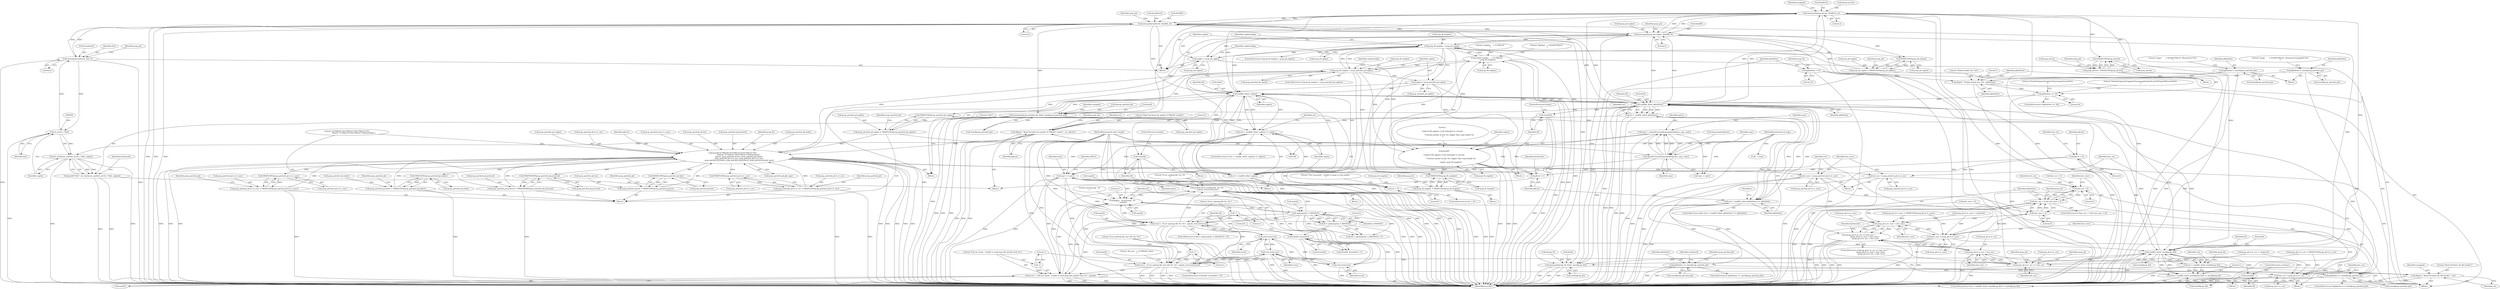 digraph "0_tcpreplay_d689d14dbcd768c028eab2fb378d849e543dcfe9@array" {
"1000666" [label="(Call,memcpy(&pcap_ph.len, &buf[12], 4))"];
"1000692" [label="(Call,pcap_ph.len = SWAPLONG(pcap_ph.len))"];
"1000696" [label="(Call,SWAPLONG(pcap_ph.len))"];
"1000666" [label="(Call,memcpy(&pcap_ph.len, &buf[12], 4))"];
"1000641" [label="(Call,memcpy(&readword, &buf[4], 4))"];
"1000629" [label="(Call,memcpy(&readword, buf, 4))"];
"1000858" [label="(Call,(u_int16_t *)buf)"];
"1000656" [label="(Call,memcpy(&pcap_ph.caplen, &buf[8], 4))"];
"1000725" [label="(Call,pcap_fh.snaplen < pcap_ph.caplen)"];
"1000423" [label="(Call,printf(\"snaplen     = %\"PRIu32\"\n\", pcap_fh.snaplen))"];
"1000744" [label="(Call,printf(\"\n\nCapture file appears to be damaged or corrupt.\n\"\n                        \"Contains packet of size %u, bigger than snap length %u\n\",\n                        caplen, pcap_fh.snaplen))"];
"1000622" [label="(Call,caplen = pcap_patched_ph.caplen)"];
"1000611" [label="(Call,pcap_fh.snaplen < pcap_patched_ph.caplen)"];
"1000582" [label="(Call,printf(\"%\"PRIu64\"\t%4\"PRIu32\"\t\t%4\"PRIu32\"\t\t%\"\n                        PRIx32\".%\"PRIx32\"\t\t%4\"PRIu32\"\t%4hu\t%4hhu\", \n                        pktcnt, pcap_patched_ph.len, pcap_patched_ph.caplen, \n                        pcap_patched_ph.ts.tv_sec, pcap_patched_ph.ts.tv_usec,\n                        pcap_patched_ph.index, pcap_patched_ph.protocol, pcap_patched_ph.pkt_type))"];
"1000494" [label="(Call,dbgx(3, \"Read %d bytes for packet %\"PRIu64\" header\", ret, pktcnt))"];
"1000477" [label="(Call,ret = read(fd, &buf, pkthdrlen))"];
"1000479" [label="(Call,read(fd, &buf, pkthdrlen))"];
"1000829" [label="(Call,read(fd, &buf, caplen))"];
"1000511" [label="(Call,memcpy(&pcap_patched_ph, &buf, sizeof(pcap_patched_ph)))"];
"1000736" [label="(Call,caplen = pcap_ph.caplen)"];
"1000211" [label="(Call,read(fd, &buf, sizeof(pcap_fh)))"];
"1000186" [label="(Call,fstat(fd, &statinfo))"];
"1000167" [label="(Call,fd = open(argv[i], O_RDONLY))"];
"1000169" [label="(Call,open(argv[i], O_RDONLY))"];
"1000140" [label="(Call,argv += optct)"];
"1000130" [label="(Call,optct = optionProcess(&tcpcapinfoOptions, argc, argv))"];
"1000132" [label="(Call,optionProcess(&tcpcapinfoOptions, argc, argv))"];
"1000109" [label="(MethodParameterIn,int argc)"];
"1000110" [label="(MethodParameterIn,char *argv[])"];
"1000159" [label="(Call,dbgx(1, \"processing:  %s\n\", argv[i]))"];
"1000841" [label="(Call,printf(\"Error reading file: %s: %s\n\", argv[i], strerror(errno)))"];
"1000219" [label="(Call,errx(-1, \"File too small.  Unable to read pcap_file_header from %s\", argv[i]))"];
"1000220" [label="(Call,-1)"];
"1000175" [label="(Call,errx(-1, \"Error opening file %s: %s\", argv[i], strerror(errno)))"];
"1000176" [label="(Call,-1)"];
"1000182" [label="(Call,strerror(errno))"];
"1000198" [label="(Call,strerror(errno))"];
"1000846" [label="(Call,strerror(errno))"];
"1000191" [label="(Call,errx(-1, \"Error getting file stat info %s: %s\", argv[i], strerror(errno)))"];
"1000192" [label="(Call,-1)"];
"1000233" [label="(Call,memcpy(&pcap_fh, &buf, sizeof(pcap_fh)))"];
"1000790" [label="(Call,pkthdrlen == sizeof(pcap_patched_ph))"];
"1000506" [label="(Call,pkthdrlen == sizeof(pcap_patched_ph))"];
"1000476" [label="(Call,(ret = read(fd, &buf, pkthdrlen)) == pkthdrlen)"];
"1000456" [label="(Call,pkthdrlen == 24)"];
"1000451" [label="(Call,dbgx(5, \"Packet header len: %d\", pkthdrlen))"];
"1000267" [label="(Call,pkthdrlen = sizeof(pcap_patched_ph))"];
"1000240" [label="(Call,pkthdrlen = 16)"];
"1000278" [label="(Call,pkthdrlen = sizeof(pcap_patched_ph))"];
"1000486" [label="(Call,pktcnt ++)"];
"1000466" [label="(Call,pktcnt = 0)"];
"1000534" [label="(Call,pcap_patched_ph.len = SWAPLONG(pcap_patched_ph.len))"];
"1000538" [label="(Call,SWAPLONG(pcap_patched_ph.len))"];
"1000526" [label="(Call,pcap_patched_ph.caplen = SWAPLONG(pcap_patched_ph.caplen))"];
"1000530" [label="(Call,SWAPLONG(pcap_patched_ph.caplen))"];
"1000542" [label="(Call,pcap_patched_ph.ts.tv_sec = SWAPLONG(pcap_patched_ph.ts.tv_sec))"];
"1000548" [label="(Call,SWAPLONG(pcap_patched_ph.ts.tv_sec))"];
"1000554" [label="(Call,pcap_patched_ph.ts.tv_usec = SWAPLONG(pcap_patched_ph.ts.tv_usec))"];
"1000560" [label="(Call,SWAPLONG(pcap_patched_ph.ts.tv_usec))"];
"1000566" [label="(Call,pcap_patched_ph.index = SWAPLONG(pcap_patched_ph.index))"];
"1000570" [label="(Call,SWAPLONG(pcap_patched_ph.index))"];
"1000574" [label="(Call,pcap_patched_ph.protocol = SWAPSHORT(pcap_patched_ph.protocol))"];
"1000578" [label="(Call,SWAPSHORT(pcap_patched_ph.protocol))"];
"1000389" [label="(Call,pcap_fh.snaplen = SWAPLONG(pcap_fh.snaplen))"];
"1000393" [label="(Call,SWAPLONG(pcap_fh.snaplen))"];
"1000684" [label="(Call,pcap_ph.caplen = SWAPLONG(pcap_ph.caplen))"];
"1000688" [label="(Call,SWAPLONG(pcap_ph.caplen))"];
"1000208" [label="(Call,(ret = read(fd, &buf, sizeof(pcap_fh))) != sizeof(pcap_fh))"];
"1000209" [label="(Call,ret = read(fd, &buf, sizeof(pcap_fh)))"];
"1000226" [label="(Call,dbgx(3, \"Read %d bytes for file header\", ret))"];
"1000826" [label="(Call,(ret = read(fd, &buf, caplen)) != caplen)"];
"1000857" [label="(Call,do_checksum_math((u_int16_t *)buf, caplen))"];
"1000855" [label="(Call,printf(\"\t%x\t\", do_checksum_math((u_int16_t *)buf, caplen)))"];
"1000827" [label="(Call,ret = read(fd, &buf, caplen))"];
"1000837" [label="(Call,ret < 0)"];
"1000852" [label="(Call,close(fd))"];
"1000795" [label="(Call,last_sec = pcap_patched_ph.ts.tv_sec)"];
"1000755" [label="(Call,last_sec > 0)"];
"1000754" [label="(Call,last_sec > 0 && last_usec > 0)"];
"1000764" [label="(Call,pcap_ph.ts.tv_sec == last_sec)"];
"1000778" [label="(Call,pcap_ph.ts.tv_sec < last_sec)"];
"1000763" [label="(Call,(pcap_ph.ts.tv_sec == last_sec) ? \n                        (pcap_ph.ts.tv_usec < last_usec) : \n                        (pcap_ph.ts.tv_sec < last_sec))"];
"1000811" [label="(Call,last_sec = pcap_ph.ts.tv_sec)"];
"1000802" [label="(Call,last_usec = pcap_patched_ph.ts.tv_usec)"];
"1000758" [label="(Call,last_usec > 0)"];
"1000771" [label="(Call,pcap_ph.ts.tv_usec < last_usec)"];
"1000818" [label="(Call,last_usec = pcap_ph.ts.tv_usec)"];
"1000750" [label="(Call,close(fd))"];
"1000448" [label="(Call,close(fd))"];
"1000177" [label="(Literal,1)"];
"1000797" [label="(Call,pcap_patched_ph.ts.tv_sec)"];
"1000241" [label="(Identifier,pkthdrlen)"];
"1000596" [label="(Call,pcap_patched_ph.ts.tv_usec)"];
"1000830" [label="(Identifier,fd)"];
"1000841" [label="(Call,printf(\"Error reading file: %s: %s\n\", argv[i], strerror(errno)))"];
"1000231" [label="(Identifier,swapped)"];
"1000810" [label="(Block,)"];
"1000764" [label="(Call,pcap_ph.ts.tv_sec == last_sec)"];
"1000498" [label="(Identifier,pktcnt)"];
"1000269" [label="(Call,sizeof(pcap_patched_ph))"];
"1000229" [label="(Identifier,ret)"];
"1000585" [label="(Call,pcap_patched_ph.len)"];
"1000750" [label="(Call,close(fd))"];
"1000568" [label="(Identifier,pcap_patched_ph)"];
"1000762" [label="(ControlStructure,if ((pcap_ph.ts.tv_sec == last_sec) ? \n                        (pcap_ph.ts.tv_usec < last_usec) : \n                        (pcap_ph.ts.tv_sec < last_sec)))"];
"1000494" [label="(Call,dbgx(3, \"Read %d bytes for packet %\"PRIu64\" header\", ret, pktcnt))"];
"1000170" [label="(Call,argv[i])"];
"1000763" [label="(Call,(pcap_ph.ts.tv_sec == last_sec) ? \n                        (pcap_ph.ts.tv_usec < last_usec) : \n                        (pcap_ph.ts.tv_sec < last_sec))"];
"1000222" [label="(Literal,\"File too small.  Unable to read pcap_file_header from %s\")"];
"1000452" [label="(Literal,5)"];
"1000756" [label="(Identifier,last_sec)"];
"1000554" [label="(Call,pcap_patched_ph.ts.tv_usec = SWAPLONG(pcap_patched_ph.ts.tv_usec))"];
"1000629" [label="(Call,memcpy(&readword, buf, 4))"];
"1000851" [label="(Literal,\"File truncated!  Unable to jump to next packet.\n\")"];
"1000752" [label="(ControlStructure,break;)"];
"1000481" [label="(Call,&buf)"];
"1000734" [label="(Identifier,caplentoobig)"];
"1000207" [label="(ControlStructure,if ((ret = read(fd, &buf, sizeof(pcap_fh))) != sizeof(pcap_fh)))"];
"1000495" [label="(Literal,3)"];
"1000839" [label="(Literal,0)"];
"1000484" [label="(Identifier,pkthdrlen)"];
"1000489" [label="(Identifier,backwards)"];
"1000133" [label="(Call,&tcpcapinfoOptions)"];
"1000283" [label="(Literal,\"magic       = 0x%08\"PRIx32\" (Kuznetzov/swapped) (%s)\n\")"];
"1000833" [label="(Identifier,caplen)"];
"1000543" [label="(Call,pcap_patched_ph.ts.tv_sec)"];
"1000486" [label="(Call,pktcnt ++)"];
"1000545" [label="(Identifier,pcap_patched_ph)"];
"1000210" [label="(Identifier,ret)"];
"1000487" [label="(Identifier,pktcnt)"];
"1000507" [label="(Identifier,pkthdrlen)"];
"1000178" [label="(Literal,\"Error opening file %s: %s\")"];
"1000278" [label="(Call,pkthdrlen = sizeof(pcap_patched_ph))"];
"1000199" [label="(Identifier,errno)"];
"1000522" [label="(Block,)"];
"1000767" [label="(Identifier,pcap_ph)"];
"1000661" [label="(Call,&buf[8])"];
"1000794" [label="(Block,)"];
"1000212" [label="(Identifier,fd)"];
"1000137" [label="(Call,argc -= optct)"];
"1000787" [label="(Identifier,backwards)"];
"1000825" [label="(ControlStructure,if ((ret = read(fd, &buf, caplen)) != caplen))"];
"1000641" [label="(Call,memcpy(&readword, &buf[4], 4))"];
"1000567" [label="(Call,pcap_patched_ph.index)"];
"1000612" [label="(Call,pcap_fh.snaplen)"];
"1000516" [label="(Call,sizeof(pcap_patched_ph))"];
"1000188" [label="(Call,&statinfo)"];
"1000455" [label="(ControlStructure,if (pkthdrlen == 24))"];
"1000771" [label="(Call,pcap_ph.ts.tv_usec < last_usec)"];
"1000161" [label="(Literal,\"processing:  %s\n\")"];
"1000157" [label="(Identifier,i)"];
"1000228" [label="(Literal,\"Read %d bytes for file header\")"];
"1000472" [label="(Call,last_usec = 0)"];
"1000132" [label="(Call,optionProcess(&tcpcapinfoOptions, argc, argv))"];
"1000628" [label="(Block,)"];
"1000777" [label="(Identifier,last_usec)"];
"1000234" [label="(Call,&pcap_fh)"];
"1000865" [label="(Identifier,backwards)"];
"1000760" [label="(Literal,0)"];
"1000604" [label="(Call,pcap_patched_ph.protocol)"];
"1000478" [label="(Identifier,ret)"];
"1000743" [label="(Block,)"];
"1000620" [label="(Identifier,caplentoobig)"];
"1000583" [label="(Literal,\"%\"PRIu64\"\t%4\"PRIu32\"\t\t%4\"PRIu32\"\t\t%\"\n                        PRIx32\".%\"PRIx32\"\t\t%4\"PRIu32\"\t%4hu\t%4hhu\")"];
"1000613" [label="(Identifier,pcap_fh)"];
"1000356" [label="(Block,)"];
"1000424" [label="(Literal,\"snaplen     = %\"PRIu32\"\n\")"];
"1000530" [label="(Call,SWAPLONG(pcap_patched_ph.caplen))"];
"1000561" [label="(Call,pcap_patched_ph.ts.tv_usec)"];
"1000759" [label="(Identifier,last_usec)"];
"1000804" [label="(Call,pcap_patched_ph.ts.tv_usec)"];
"1000819" [label="(Identifier,last_usec)"];
"1000219" [label="(Call,errx(-1, \"File too small.  Unable to read pcap_file_header from %s\", argv[i]))"];
"1000837" [label="(Call,ret < 0)"];
"1000445" [label="(Block,)"];
"1000394" [label="(Call,pcap_fh.snaplen)"];
"1000176" [label="(Call,-1)"];
"1000465" [label="(Literal,\"Packet\tOrigLen\t\tCaplen\t\tTimestamp\tCsum\tNote\n\")"];
"1000242" [label="(Literal,16)"];
"1000505" [label="(ControlStructure,if (pkthdrlen == sizeof(pcap_patched_ph)))"];
"1000688" [label="(Call,SWAPLONG(pcap_ph.caplen))"];
"1000860" [label="(Identifier,buf)"];
"1000195" [label="(Call,argv[i])"];
"1000665" [label="(Literal,4)"];
"1000666" [label="(Call,memcpy(&pcap_ph.len, &buf[12], 4))"];
"1000245" [label="(Identifier,pcap_fh)"];
"1000280" [label="(Call,sizeof(pcap_patched_ph))"];
"1000179" [label="(Call,argv[i])"];
"1000227" [label="(Literal,3)"];
"1000536" [label="(Identifier,pcap_patched_ph)"];
"1000393" [label="(Call,SWAPLONG(pcap_fh.snaplen))"];
"1000755" [label="(Call,last_sec > 0)"];
"1000834" [label="(Identifier,caplen)"];
"1000753" [label="(ControlStructure,if (last_sec > 0 && last_usec > 0))"];
"1000501" [label="(Identifier,pcap_ph)"];
"1000846" [label="(Call,strerror(errno))"];
"1000508" [label="(Call,sizeof(pcap_patched_ph))"];
"1000560" [label="(Call,SWAPLONG(pcap_patched_ph.ts.tv_usec))"];
"1000173" [label="(Identifier,O_RDONLY)"];
"1000757" [label="(Literal,0)"];
"1000758" [label="(Call,last_usec > 0)"];
"1000451" [label="(Call,dbgx(5, \"Packet header len: %d\", pkthdrlen))"];
"1000712" [label="(Call,pcap_ph.ts.tv_usec = SWAPLONG(pcap_ph.ts.tv_usec))"];
"1000642" [label="(Call,&readword)"];
"1000649" [label="(Call,pcap_ph.ts.tv_usec = readword)"];
"1000703" [label="(Identifier,pcap_ph)"];
"1000790" [label="(Call,pkthdrlen == sizeof(pcap_patched_ph))"];
"1000479" [label="(Call,read(fd, &buf, pkthdrlen))"];
"1000466" [label="(Call,pktcnt = 0)"];
"1000470" [label="(Identifier,last_sec)"];
"1000226" [label="(Call,dbgx(3, \"Read %d bytes for file header\", ret))"];
"1000634" [label="(Call,pcap_ph.ts.tv_sec = readword)"];
"1000131" [label="(Identifier,optct)"];
"1000476" [label="(Call,(ret = read(fd, &buf, pkthdrlen)) == pkthdrlen)"];
"1000555" [label="(Call,pcap_patched_ph.ts.tv_usec)"];
"1000429" [label="(Literal,\"linktype    = 0x%08\"PRIx32\"\n\")"];
"1000190" [label="(Literal,0)"];
"1000692" [label="(Call,pcap_ph.len = SWAPLONG(pcap_ph.len))"];
"1000633" [label="(Literal,4)"];
"1000737" [label="(Identifier,caplen)"];
"1000138" [label="(Identifier,argc)"];
"1000607" [label="(Call,pcap_patched_ph.pkt_type)"];
"1000469" [label="(Call,last_sec = 0)"];
"1000162" [label="(Call,argv[i])"];
"1000818" [label="(Call,last_usec = pcap_ph.ts.tv_usec)"];
"1000538" [label="(Call,SWAPLONG(pcap_patched_ph.len))"];
"1000644" [label="(Call,&buf[4])"];
"1000770" [label="(Identifier,last_sec)"];
"1000130" [label="(Call,optct = optionProcess(&tcpcapinfoOptions, argc, argv))"];
"1000774" [label="(Identifier,pcap_ph)"];
"1000784" [label="(Identifier,last_sec)"];
"1000778" [label="(Call,pcap_ph.ts.tv_sec < last_sec)"];
"1000813" [label="(Call,pcap_ph.ts.tv_sec)"];
"1000836" [label="(ControlStructure,if (ret < 0))"];
"1000475" [label="(ControlStructure,while ((ret = read(fd, &buf, pkthdrlen)) == pkthdrlen))"];
"1000829" [label="(Call,read(fd, &buf, caplen))"];
"1000724" [label="(ControlStructure,if (pcap_fh.snaplen < pcap_ph.caplen))"];
"1000526" [label="(Call,pcap_patched_ph.caplen = SWAPLONG(pcap_patched_ph.caplen))"];
"1000184" [label="(ControlStructure,if (fstat(fd, &statinfo) < 0))"];
"1000247" [label="(Block,)"];
"1000238" [label="(Call,sizeof(pcap_fh))"];
"1000175" [label="(Call,errx(-1, \"Error opening file %s: %s\", argv[i], strerror(errno)))"];
"1000576" [label="(Identifier,pcap_patched_ph)"];
"1000141" [label="(Identifier,argv)"];
"1000535" [label="(Call,pcap_patched_ph.len)"];
"1000582" [label="(Call,printf(\"%\"PRIu64\"\t%4\"PRIu32\"\t\t%4\"PRIu32\"\t\t%\"\n                        PRIx32\".%\"PRIx32\"\t\t%4\"PRIu32\"\t%4hu\t%4hhu\", \n                        pktcnt, pcap_patched_ph.len, pcap_patched_ph.caplen, \n                        pcap_patched_ph.ts.tv_sec, pcap_patched_ph.ts.tv_usec,\n                        pcap_patched_ph.index, pcap_patched_ph.protocol, pcap_patched_ph.pkt_type))"];
"1000611" [label="(Call,pcap_fh.snaplen < pcap_patched_ph.caplen)"];
"1000678" [label="(Identifier,swapped)"];
"1000268" [label="(Identifier,pkthdrlen)"];
"1000779" [label="(Call,pcap_ph.ts.tv_sec)"];
"1000191" [label="(Call,errx(-1, \"Error getting file stat info %s: %s\", argv[i], strerror(errno)))"];
"1000389" [label="(Call,pcap_fh.snaplen = SWAPLONG(pcap_fh.snaplen))"];
"1000140" [label="(Call,argv += optct)"];
"1000689" [label="(Call,pcap_ph.caplen)"];
"1000843" [label="(Call,argv[i])"];
"1000630" [label="(Call,&readword)"];
"1000828" [label="(Identifier,ret)"];
"1000601" [label="(Call,pcap_patched_ph.index)"];
"1000183" [label="(Identifier,errno)"];
"1000174" [label="(Literal,0)"];
"1000736" [label="(Call,caplen = pcap_ph.caplen)"];
"1000575" [label="(Call,pcap_patched_ph.protocol)"];
"1000847" [label="(Identifier,errno)"];
"1000853" [label="(Identifier,fd)"];
"1000693" [label="(Call,pcap_ph.len)"];
"1000233" [label="(Call,memcpy(&pcap_fh, &buf, sizeof(pcap_fh)))"];
"1000615" [label="(Call,pcap_patched_ph.caplen)"];
"1000842" [label="(Literal,\"Error reading file: %s: %s\n\")"];
"1000192" [label="(Call,-1)"];
"1000457" [label="(Identifier,pkthdrlen)"];
"1000680" [label="(Block,)"];
"1000632" [label="(Identifier,buf)"];
"1000588" [label="(Call,pcap_patched_ph.caplen)"];
"1000542" [label="(Call,pcap_patched_ph.ts.tv_sec = SWAPLONG(pcap_patched_ph.ts.tv_sec))"];
"1000480" [label="(Identifier,fd)"];
"1000456" [label="(Call,pkthdrlen == 24)"];
"1000213" [label="(Call,&buf)"];
"1000458" [label="(Literal,24)"];
"1000158" [label="(Block,)"];
"1000751" [label="(Identifier,fd)"];
"1000520" [label="(Identifier,swapped)"];
"1000622" [label="(Call,caplen = pcap_patched_ph.caplen)"];
"1000198" [label="(Call,strerror(errno))"];
"1000856" [label="(Literal,\"\t%x\t\")"];
"1000208" [label="(Call,(ret = read(fd, &buf, sizeof(pcap_fh))) != sizeof(pcap_fh))"];
"1000745" [label="(Literal,\"\n\nCapture file appears to be damaged or corrupt.\n\"\n                        \"Contains packet of size %u, bigger than snap length %u\n\")"];
"1000657" [label="(Call,&pcap_ph.caplen)"];
"1000186" [label="(Call,fstat(fd, &statinfo))"];
"1000109" [label="(MethodParameterIn,int argc)"];
"1000827" [label="(Call,ret = read(fd, &buf, caplen))"];
"1000110" [label="(MethodParameterIn,char *argv[])"];
"1000512" [label="(Call,&pcap_patched_ph)"];
"1000193" [label="(Literal,1)"];
"1000566" [label="(Call,pcap_patched_ph.index = SWAPLONG(pcap_patched_ph.index))"];
"1000656" [label="(Call,memcpy(&pcap_ph.caplen, &buf[8], 4))"];
"1000215" [label="(Call,sizeof(pcap_fh))"];
"1000803" [label="(Identifier,last_usec)"];
"1000781" [label="(Identifier,pcap_ph)"];
"1000802" [label="(Call,last_usec = pcap_patched_ph.ts.tv_usec)"];
"1000652" [label="(Identifier,pcap_ph)"];
"1000267" [label="(Call,pkthdrlen = sizeof(pcap_patched_ph))"];
"1000454" [label="(Identifier,pkthdrlen)"];
"1000453" [label="(Literal,\"Packet header len: %d\")"];
"1000631" [label="(Identifier,readword)"];
"1000511" [label="(Call,memcpy(&pcap_patched_ph, &buf, sizeof(pcap_patched_ph)))"];
"1000899" [label="(MethodReturn,RET)"];
"1000167" [label="(Call,fd = open(argv[i], O_RDONLY))"];
"1000153" [label="(Call,i < argc)"];
"1000548" [label="(Call,SWAPLONG(pcap_patched_ph.ts.tv_sec))"];
"1000789" [label="(ControlStructure,if (pkthdrlen == sizeof(pcap_patched_ph)))"];
"1000549" [label="(Call,pcap_patched_ph.ts.tv_sec)"];
"1000623" [label="(Identifier,caplen)"];
"1000185" [label="(Call,fstat(fd, &statinfo) < 0)"];
"1000423" [label="(Call,printf(\"snaplen     = %\"PRIu32\"\n\", pcap_fh.snaplen))"];
"1000539" [label="(Call,pcap_patched_ph.len)"];
"1000217" [label="(Call,sizeof(pcap_fh))"];
"1000220" [label="(Call,-1)"];
"1000497" [label="(Identifier,ret)"];
"1000725" [label="(Call,pcap_fh.snaplen < pcap_ph.caplen)"];
"1000135" [label="(Identifier,argc)"];
"1000201" [label="(Literal,\"file size   = %\"PRIu64\" bytes\n\")"];
"1000697" [label="(Call,pcap_ph.len)"];
"1000399" [label="(Identifier,pcap_fh)"];
"1000168" [label="(Identifier,fd)"];
"1000390" [label="(Call,pcap_fh.snaplen)"];
"1000182" [label="(Call,strerror(errno))"];
"1000272" [label="(Literal,\"magic       = 0x%08\"PRIx32\" (Kuznetzov) (%s)\n\")"];
"1000857" [label="(Call,do_checksum_math((u_int16_t *)buf, caplen))"];
"1000855" [label="(Call,printf(\"\t%x\t\", do_checksum_math((u_int16_t *)buf, caplen)))"];
"1000729" [label="(Call,pcap_ph.caplen)"];
"1000637" [label="(Identifier,pcap_ph)"];
"1000746" [label="(Identifier,caplen)"];
"1000165" [label="(ControlStructure,if ((fd = open(argv[i], O_RDONLY)) < 0))"];
"1000531" [label="(Call,pcap_patched_ph.caplen)"];
"1000772" [label="(Call,pcap_ph.ts.tv_usec)"];
"1000450" [label="(ControlStructure,continue;)"];
"1000591" [label="(Call,pcap_patched_ph.ts.tv_sec)"];
"1000648" [label="(Literal,4)"];
"1000223" [label="(Call,argv[i])"];
"1000726" [label="(Call,pcap_fh.snaplen)"];
"1000747" [label="(Call,pcap_fh.snaplen)"];
"1000169" [label="(Call,open(argv[i], O_RDONLY))"];
"1000835" [label="(Block,)"];
"1000671" [label="(Call,&buf[12])"];
"1000861" [label="(Identifier,caplen)"];
"1000831" [label="(Call,&buf)"];
"1000852" [label="(Call,close(fd))"];
"1000145" [label="(Identifier,DBUG)"];
"1000513" [label="(Identifier,pcap_patched_ph)"];
"1000194" [label="(Literal,\"Error getting file stat info %s: %s\")"];
"1000685" [label="(Call,pcap_ph.caplen)"];
"1000485" [label="(Block,)"];
"1000570" [label="(Call,SWAPLONG(pcap_patched_ph.index))"];
"1000166" [label="(Call,(fd = open(argv[i], O_RDONLY)) < 0)"];
"1000111" [label="(Block,)"];
"1000448" [label="(Call,close(fd))"];
"1000218" [label="(Identifier,pcap_fh)"];
"1000571" [label="(Call,pcap_patched_ph.index)"];
"1000854" [label="(ControlStructure,break;)"];
"1000160" [label="(Literal,1)"];
"1000187" [label="(Identifier,fd)"];
"1000496" [label="(Literal,\"Read %d bytes for packet %\"PRIu64\" header\")"];
"1000527" [label="(Call,pcap_patched_ph.caplen)"];
"1000838" [label="(Identifier,ret)"];
"1000795" [label="(Call,last_sec = pcap_patched_ph.ts.tv_sec)"];
"1000754" [label="(Call,last_sec > 0 && last_usec > 0)"];
"1000684" [label="(Call,pcap_ph.caplen = SWAPLONG(pcap_ph.caplen))"];
"1000514" [label="(Call,&buf)"];
"1000765" [label="(Call,pcap_ph.ts.tv_sec)"];
"1000279" [label="(Identifier,pkthdrlen)"];
"1000667" [label="(Call,&pcap_ph.len)"];
"1000579" [label="(Call,pcap_patched_ph.protocol)"];
"1000461" [label="(Literal,\"Packet\tOrigLen\t\tCaplen\t\tTimestamp\t\tIndex\tProto\tPktType\tPktCsum\tNote\n\")"];
"1000221" [label="(Literal,1)"];
"1000796" [label="(Identifier,last_sec)"];
"1000209" [label="(Call,ret = read(fd, &buf, sizeof(pcap_fh)))"];
"1000425" [label="(Call,pcap_fh.snaplen)"];
"1000468" [label="(Literal,0)"];
"1000811" [label="(Call,last_sec = pcap_ph.ts.tv_sec)"];
"1000610" [label="(ControlStructure,if (pcap_fh.snaplen < pcap_patched_ph.caplen))"];
"1000557" [label="(Identifier,pcap_patched_ph)"];
"1000738" [label="(Call,pcap_ph.caplen)"];
"1000792" [label="(Call,sizeof(pcap_patched_ph))"];
"1000858" [label="(Call,(u_int16_t *)buf)"];
"1000584" [label="(Identifier,pktcnt)"];
"1000136" [label="(Identifier,argv)"];
"1000820" [label="(Call,pcap_ph.ts.tv_usec)"];
"1000506" [label="(Call,pkthdrlen == sizeof(pcap_patched_ph))"];
"1000742" [label="(Identifier,caplentoobig)"];
"1000236" [label="(Call,&buf)"];
"1000477" [label="(Call,ret = read(fd, &buf, pkthdrlen))"];
"1000840" [label="(Block,)"];
"1000240" [label="(Call,pkthdrlen = 16)"];
"1000510" [label="(Block,)"];
"1000449" [label="(Identifier,fd)"];
"1000467" [label="(Identifier,pktcnt)"];
"1000744" [label="(Call,printf(\"\n\nCapture file appears to be damaged or corrupt.\n\"\n                        \"Contains packet of size %u, bigger than snap length %u\n\",\n                        caplen, pcap_fh.snaplen))"];
"1000574" [label="(Call,pcap_patched_ph.protocol = SWAPSHORT(pcap_patched_ph.protocol))"];
"1000483" [label="(Identifier,pkthdrlen)"];
"1000142" [label="(Identifier,optct)"];
"1000700" [label="(Call,pcap_ph.ts.tv_sec = SWAPLONG(pcap_ph.ts.tv_sec))"];
"1000694" [label="(Identifier,pcap_ph)"];
"1000669" [label="(Identifier,pcap_ph)"];
"1000826" [label="(Call,(ret = read(fd, &buf, caplen)) != caplen)"];
"1000791" [label="(Identifier,pkthdrlen)"];
"1000578" [label="(Call,SWAPSHORT(pcap_patched_ph.protocol))"];
"1000812" [label="(Identifier,last_sec)"];
"1000696" [label="(Call,SWAPLONG(pcap_ph.len))"];
"1000534" [label="(Call,pcap_patched_ph.len = SWAPLONG(pcap_patched_ph.len))"];
"1000675" [label="(Literal,4)"];
"1000159" [label="(Call,dbgx(1, \"processing:  %s\n\", argv[i]))"];
"1000211" [label="(Call,read(fd, &buf, sizeof(pcap_fh)))"];
"1000624" [label="(Call,pcap_patched_ph.caplen)"];
"1000666" -> "1000628"  [label="AST: "];
"1000666" -> "1000675"  [label="CFG: "];
"1000667" -> "1000666"  [label="AST: "];
"1000671" -> "1000666"  [label="AST: "];
"1000675" -> "1000666"  [label="AST: "];
"1000678" -> "1000666"  [label="CFG: "];
"1000666" -> "1000899"  [label="DDG: "];
"1000666" -> "1000899"  [label="DDG: "];
"1000666" -> "1000899"  [label="DDG: "];
"1000666" -> "1000211"  [label="DDG: "];
"1000666" -> "1000233"  [label="DDG: "];
"1000666" -> "1000479"  [label="DDG: "];
"1000666" -> "1000511"  [label="DDG: "];
"1000666" -> "1000641"  [label="DDG: "];
"1000666" -> "1000656"  [label="DDG: "];
"1000692" -> "1000666"  [label="DDG: "];
"1000641" -> "1000666"  [label="DDG: "];
"1000656" -> "1000666"  [label="DDG: "];
"1000479" -> "1000666"  [label="DDG: "];
"1000666" -> "1000696"  [label="DDG: "];
"1000666" -> "1000829"  [label="DDG: "];
"1000692" -> "1000680"  [label="AST: "];
"1000692" -> "1000696"  [label="CFG: "];
"1000693" -> "1000692"  [label="AST: "];
"1000696" -> "1000692"  [label="AST: "];
"1000703" -> "1000692"  [label="CFG: "];
"1000692" -> "1000899"  [label="DDG: "];
"1000692" -> "1000899"  [label="DDG: "];
"1000696" -> "1000692"  [label="DDG: "];
"1000692" -> "1000696"  [label="DDG: "];
"1000696" -> "1000697"  [label="CFG: "];
"1000697" -> "1000696"  [label="AST: "];
"1000641" -> "1000628"  [label="AST: "];
"1000641" -> "1000648"  [label="CFG: "];
"1000642" -> "1000641"  [label="AST: "];
"1000644" -> "1000641"  [label="AST: "];
"1000648" -> "1000641"  [label="AST: "];
"1000652" -> "1000641"  [label="CFG: "];
"1000641" -> "1000899"  [label="DDG: "];
"1000641" -> "1000899"  [label="DDG: "];
"1000641" -> "1000899"  [label="DDG: "];
"1000641" -> "1000211"  [label="DDG: "];
"1000641" -> "1000233"  [label="DDG: "];
"1000641" -> "1000479"  [label="DDG: "];
"1000641" -> "1000511"  [label="DDG: "];
"1000641" -> "1000629"  [label="DDG: "];
"1000629" -> "1000641"  [label="DDG: "];
"1000656" -> "1000641"  [label="DDG: "];
"1000479" -> "1000641"  [label="DDG: "];
"1000641" -> "1000656"  [label="DDG: "];
"1000641" -> "1000829"  [label="DDG: "];
"1000629" -> "1000628"  [label="AST: "];
"1000629" -> "1000633"  [label="CFG: "];
"1000630" -> "1000629"  [label="AST: "];
"1000632" -> "1000629"  [label="AST: "];
"1000633" -> "1000629"  [label="AST: "];
"1000637" -> "1000629"  [label="CFG: "];
"1000629" -> "1000899"  [label="DDG: "];
"1000629" -> "1000899"  [label="DDG: "];
"1000858" -> "1000629"  [label="DDG: "];
"1000629" -> "1000858"  [label="DDG: "];
"1000858" -> "1000857"  [label="AST: "];
"1000858" -> "1000860"  [label="CFG: "];
"1000859" -> "1000858"  [label="AST: "];
"1000860" -> "1000858"  [label="AST: "];
"1000861" -> "1000858"  [label="CFG: "];
"1000858" -> "1000899"  [label="DDG: "];
"1000858" -> "1000857"  [label="DDG: "];
"1000656" -> "1000628"  [label="AST: "];
"1000656" -> "1000665"  [label="CFG: "];
"1000657" -> "1000656"  [label="AST: "];
"1000661" -> "1000656"  [label="AST: "];
"1000665" -> "1000656"  [label="AST: "];
"1000669" -> "1000656"  [label="CFG: "];
"1000656" -> "1000899"  [label="DDG: "];
"1000656" -> "1000899"  [label="DDG: "];
"1000656" -> "1000899"  [label="DDG: "];
"1000656" -> "1000211"  [label="DDG: "];
"1000656" -> "1000233"  [label="DDG: "];
"1000656" -> "1000479"  [label="DDG: "];
"1000656" -> "1000511"  [label="DDG: "];
"1000725" -> "1000656"  [label="DDG: "];
"1000479" -> "1000656"  [label="DDG: "];
"1000656" -> "1000688"  [label="DDG: "];
"1000656" -> "1000725"  [label="DDG: "];
"1000656" -> "1000736"  [label="DDG: "];
"1000656" -> "1000829"  [label="DDG: "];
"1000725" -> "1000724"  [label="AST: "];
"1000725" -> "1000729"  [label="CFG: "];
"1000726" -> "1000725"  [label="AST: "];
"1000729" -> "1000725"  [label="AST: "];
"1000734" -> "1000725"  [label="CFG: "];
"1000737" -> "1000725"  [label="CFG: "];
"1000725" -> "1000899"  [label="DDG: "];
"1000725" -> "1000899"  [label="DDG: "];
"1000725" -> "1000393"  [label="DDG: "];
"1000725" -> "1000423"  [label="DDG: "];
"1000725" -> "1000611"  [label="DDG: "];
"1000725" -> "1000688"  [label="DDG: "];
"1000423" -> "1000725"  [label="DDG: "];
"1000611" -> "1000725"  [label="DDG: "];
"1000684" -> "1000725"  [label="DDG: "];
"1000725" -> "1000736"  [label="DDG: "];
"1000725" -> "1000744"  [label="DDG: "];
"1000423" -> "1000158"  [label="AST: "];
"1000423" -> "1000425"  [label="CFG: "];
"1000424" -> "1000423"  [label="AST: "];
"1000425" -> "1000423"  [label="AST: "];
"1000429" -> "1000423"  [label="CFG: "];
"1000423" -> "1000899"  [label="DDG: "];
"1000423" -> "1000899"  [label="DDG: "];
"1000423" -> "1000393"  [label="DDG: "];
"1000744" -> "1000423"  [label="DDG: "];
"1000611" -> "1000423"  [label="DDG: "];
"1000389" -> "1000423"  [label="DDG: "];
"1000423" -> "1000611"  [label="DDG: "];
"1000744" -> "1000743"  [label="AST: "];
"1000744" -> "1000747"  [label="CFG: "];
"1000745" -> "1000744"  [label="AST: "];
"1000746" -> "1000744"  [label="AST: "];
"1000747" -> "1000744"  [label="AST: "];
"1000751" -> "1000744"  [label="CFG: "];
"1000744" -> "1000899"  [label="DDG: "];
"1000744" -> "1000899"  [label="DDG: "];
"1000744" -> "1000899"  [label="DDG: "];
"1000744" -> "1000393"  [label="DDG: "];
"1000622" -> "1000744"  [label="DDG: "];
"1000736" -> "1000744"  [label="DDG: "];
"1000611" -> "1000744"  [label="DDG: "];
"1000622" -> "1000510"  [label="AST: "];
"1000622" -> "1000624"  [label="CFG: "];
"1000623" -> "1000622"  [label="AST: "];
"1000624" -> "1000622"  [label="AST: "];
"1000742" -> "1000622"  [label="CFG: "];
"1000622" -> "1000899"  [label="DDG: "];
"1000611" -> "1000622"  [label="DDG: "];
"1000622" -> "1000829"  [label="DDG: "];
"1000611" -> "1000610"  [label="AST: "];
"1000611" -> "1000615"  [label="CFG: "];
"1000612" -> "1000611"  [label="AST: "];
"1000615" -> "1000611"  [label="AST: "];
"1000620" -> "1000611"  [label="CFG: "];
"1000623" -> "1000611"  [label="CFG: "];
"1000611" -> "1000899"  [label="DDG: "];
"1000611" -> "1000899"  [label="DDG: "];
"1000611" -> "1000393"  [label="DDG: "];
"1000611" -> "1000530"  [label="DDG: "];
"1000611" -> "1000582"  [label="DDG: "];
"1000582" -> "1000611"  [label="DDG: "];
"1000582" -> "1000510"  [label="AST: "];
"1000582" -> "1000607"  [label="CFG: "];
"1000583" -> "1000582"  [label="AST: "];
"1000584" -> "1000582"  [label="AST: "];
"1000585" -> "1000582"  [label="AST: "];
"1000588" -> "1000582"  [label="AST: "];
"1000591" -> "1000582"  [label="AST: "];
"1000596" -> "1000582"  [label="AST: "];
"1000601" -> "1000582"  [label="AST: "];
"1000604" -> "1000582"  [label="AST: "];
"1000607" -> "1000582"  [label="AST: "];
"1000613" -> "1000582"  [label="CFG: "];
"1000582" -> "1000899"  [label="DDG: "];
"1000582" -> "1000899"  [label="DDG: "];
"1000582" -> "1000899"  [label="DDG: "];
"1000582" -> "1000899"  [label="DDG: "];
"1000582" -> "1000899"  [label="DDG: "];
"1000582" -> "1000899"  [label="DDG: "];
"1000582" -> "1000899"  [label="DDG: "];
"1000582" -> "1000899"  [label="DDG: "];
"1000582" -> "1000486"  [label="DDG: "];
"1000582" -> "1000538"  [label="DDG: "];
"1000582" -> "1000548"  [label="DDG: "];
"1000582" -> "1000560"  [label="DDG: "];
"1000582" -> "1000570"  [label="DDG: "];
"1000582" -> "1000578"  [label="DDG: "];
"1000494" -> "1000582"  [label="DDG: "];
"1000534" -> "1000582"  [label="DDG: "];
"1000526" -> "1000582"  [label="DDG: "];
"1000542" -> "1000582"  [label="DDG: "];
"1000554" -> "1000582"  [label="DDG: "];
"1000566" -> "1000582"  [label="DDG: "];
"1000574" -> "1000582"  [label="DDG: "];
"1000582" -> "1000795"  [label="DDG: "];
"1000582" -> "1000802"  [label="DDG: "];
"1000494" -> "1000485"  [label="AST: "];
"1000494" -> "1000498"  [label="CFG: "];
"1000495" -> "1000494"  [label="AST: "];
"1000496" -> "1000494"  [label="AST: "];
"1000497" -> "1000494"  [label="AST: "];
"1000498" -> "1000494"  [label="AST: "];
"1000501" -> "1000494"  [label="CFG: "];
"1000494" -> "1000899"  [label="DDG: "];
"1000494" -> "1000899"  [label="DDG: "];
"1000494" -> "1000899"  [label="DDG: "];
"1000494" -> "1000486"  [label="DDG: "];
"1000477" -> "1000494"  [label="DDG: "];
"1000486" -> "1000494"  [label="DDG: "];
"1000477" -> "1000476"  [label="AST: "];
"1000477" -> "1000479"  [label="CFG: "];
"1000478" -> "1000477"  [label="AST: "];
"1000479" -> "1000477"  [label="AST: "];
"1000484" -> "1000477"  [label="CFG: "];
"1000477" -> "1000899"  [label="DDG: "];
"1000477" -> "1000899"  [label="DDG: "];
"1000477" -> "1000476"  [label="DDG: "];
"1000479" -> "1000477"  [label="DDG: "];
"1000479" -> "1000477"  [label="DDG: "];
"1000479" -> "1000477"  [label="DDG: "];
"1000479" -> "1000483"  [label="CFG: "];
"1000480" -> "1000479"  [label="AST: "];
"1000481" -> "1000479"  [label="AST: "];
"1000483" -> "1000479"  [label="AST: "];
"1000479" -> "1000899"  [label="DDG: "];
"1000479" -> "1000899"  [label="DDG: "];
"1000479" -> "1000211"  [label="DDG: "];
"1000479" -> "1000476"  [label="DDG: "];
"1000479" -> "1000476"  [label="DDG: "];
"1000479" -> "1000476"  [label="DDG: "];
"1000829" -> "1000479"  [label="DDG: "];
"1000829" -> "1000479"  [label="DDG: "];
"1000211" -> "1000479"  [label="DDG: "];
"1000233" -> "1000479"  [label="DDG: "];
"1000790" -> "1000479"  [label="DDG: "];
"1000456" -> "1000479"  [label="DDG: "];
"1000479" -> "1000511"  [label="DDG: "];
"1000479" -> "1000750"  [label="DDG: "];
"1000479" -> "1000829"  [label="DDG: "];
"1000479" -> "1000829"  [label="DDG: "];
"1000829" -> "1000827"  [label="AST: "];
"1000829" -> "1000833"  [label="CFG: "];
"1000830" -> "1000829"  [label="AST: "];
"1000831" -> "1000829"  [label="AST: "];
"1000833" -> "1000829"  [label="AST: "];
"1000827" -> "1000829"  [label="CFG: "];
"1000829" -> "1000899"  [label="DDG: "];
"1000829" -> "1000211"  [label="DDG: "];
"1000829" -> "1000826"  [label="DDG: "];
"1000829" -> "1000826"  [label="DDG: "];
"1000829" -> "1000826"  [label="DDG: "];
"1000829" -> "1000827"  [label="DDG: "];
"1000829" -> "1000827"  [label="DDG: "];
"1000829" -> "1000827"  [label="DDG: "];
"1000511" -> "1000829"  [label="DDG: "];
"1000736" -> "1000829"  [label="DDG: "];
"1000829" -> "1000852"  [label="DDG: "];
"1000511" -> "1000510"  [label="AST: "];
"1000511" -> "1000516"  [label="CFG: "];
"1000512" -> "1000511"  [label="AST: "];
"1000514" -> "1000511"  [label="AST: "];
"1000516" -> "1000511"  [label="AST: "];
"1000520" -> "1000511"  [label="CFG: "];
"1000511" -> "1000899"  [label="DDG: "];
"1000511" -> "1000899"  [label="DDG: "];
"1000511" -> "1000899"  [label="DDG: "];
"1000511" -> "1000211"  [label="DDG: "];
"1000736" -> "1000628"  [label="AST: "];
"1000736" -> "1000738"  [label="CFG: "];
"1000737" -> "1000736"  [label="AST: "];
"1000738" -> "1000736"  [label="AST: "];
"1000742" -> "1000736"  [label="CFG: "];
"1000736" -> "1000899"  [label="DDG: "];
"1000211" -> "1000209"  [label="AST: "];
"1000211" -> "1000215"  [label="CFG: "];
"1000212" -> "1000211"  [label="AST: "];
"1000213" -> "1000211"  [label="AST: "];
"1000215" -> "1000211"  [label="AST: "];
"1000209" -> "1000211"  [label="CFG: "];
"1000211" -> "1000899"  [label="DDG: "];
"1000211" -> "1000208"  [label="DDG: "];
"1000211" -> "1000208"  [label="DDG: "];
"1000211" -> "1000209"  [label="DDG: "];
"1000211" -> "1000209"  [label="DDG: "];
"1000186" -> "1000211"  [label="DDG: "];
"1000233" -> "1000211"  [label="DDG: "];
"1000211" -> "1000233"  [label="DDG: "];
"1000211" -> "1000448"  [label="DDG: "];
"1000186" -> "1000185"  [label="AST: "];
"1000186" -> "1000188"  [label="CFG: "];
"1000187" -> "1000186"  [label="AST: "];
"1000188" -> "1000186"  [label="AST: "];
"1000190" -> "1000186"  [label="CFG: "];
"1000186" -> "1000899"  [label="DDG: "];
"1000186" -> "1000185"  [label="DDG: "];
"1000186" -> "1000185"  [label="DDG: "];
"1000167" -> "1000186"  [label="DDG: "];
"1000167" -> "1000166"  [label="AST: "];
"1000167" -> "1000169"  [label="CFG: "];
"1000168" -> "1000167"  [label="AST: "];
"1000169" -> "1000167"  [label="AST: "];
"1000174" -> "1000167"  [label="CFG: "];
"1000167" -> "1000899"  [label="DDG: "];
"1000167" -> "1000166"  [label="DDG: "];
"1000169" -> "1000167"  [label="DDG: "];
"1000169" -> "1000167"  [label="DDG: "];
"1000169" -> "1000173"  [label="CFG: "];
"1000170" -> "1000169"  [label="AST: "];
"1000173" -> "1000169"  [label="AST: "];
"1000169" -> "1000899"  [label="DDG: "];
"1000169" -> "1000899"  [label="DDG: "];
"1000169" -> "1000159"  [label="DDG: "];
"1000169" -> "1000166"  [label="DDG: "];
"1000169" -> "1000166"  [label="DDG: "];
"1000140" -> "1000169"  [label="DDG: "];
"1000159" -> "1000169"  [label="DDG: "];
"1000110" -> "1000169"  [label="DDG: "];
"1000169" -> "1000175"  [label="DDG: "];
"1000169" -> "1000191"  [label="DDG: "];
"1000169" -> "1000219"  [label="DDG: "];
"1000169" -> "1000841"  [label="DDG: "];
"1000140" -> "1000111"  [label="AST: "];
"1000140" -> "1000142"  [label="CFG: "];
"1000141" -> "1000140"  [label="AST: "];
"1000142" -> "1000140"  [label="AST: "];
"1000145" -> "1000140"  [label="CFG: "];
"1000140" -> "1000899"  [label="DDG: "];
"1000140" -> "1000899"  [label="DDG: "];
"1000130" -> "1000140"  [label="DDG: "];
"1000132" -> "1000140"  [label="DDG: "];
"1000110" -> "1000140"  [label="DDG: "];
"1000140" -> "1000159"  [label="DDG: "];
"1000140" -> "1000175"  [label="DDG: "];
"1000140" -> "1000191"  [label="DDG: "];
"1000140" -> "1000219"  [label="DDG: "];
"1000140" -> "1000841"  [label="DDG: "];
"1000130" -> "1000111"  [label="AST: "];
"1000130" -> "1000132"  [label="CFG: "];
"1000131" -> "1000130"  [label="AST: "];
"1000132" -> "1000130"  [label="AST: "];
"1000138" -> "1000130"  [label="CFG: "];
"1000130" -> "1000899"  [label="DDG: "];
"1000132" -> "1000130"  [label="DDG: "];
"1000132" -> "1000130"  [label="DDG: "];
"1000132" -> "1000130"  [label="DDG: "];
"1000130" -> "1000137"  [label="DDG: "];
"1000132" -> "1000136"  [label="CFG: "];
"1000133" -> "1000132"  [label="AST: "];
"1000135" -> "1000132"  [label="AST: "];
"1000136" -> "1000132"  [label="AST: "];
"1000132" -> "1000899"  [label="DDG: "];
"1000109" -> "1000132"  [label="DDG: "];
"1000110" -> "1000132"  [label="DDG: "];
"1000132" -> "1000137"  [label="DDG: "];
"1000109" -> "1000108"  [label="AST: "];
"1000109" -> "1000899"  [label="DDG: "];
"1000109" -> "1000137"  [label="DDG: "];
"1000109" -> "1000153"  [label="DDG: "];
"1000110" -> "1000108"  [label="AST: "];
"1000110" -> "1000899"  [label="DDG: "];
"1000110" -> "1000159"  [label="DDG: "];
"1000110" -> "1000175"  [label="DDG: "];
"1000110" -> "1000191"  [label="DDG: "];
"1000110" -> "1000219"  [label="DDG: "];
"1000110" -> "1000841"  [label="DDG: "];
"1000159" -> "1000158"  [label="AST: "];
"1000159" -> "1000162"  [label="CFG: "];
"1000160" -> "1000159"  [label="AST: "];
"1000161" -> "1000159"  [label="AST: "];
"1000162" -> "1000159"  [label="AST: "];
"1000168" -> "1000159"  [label="CFG: "];
"1000159" -> "1000899"  [label="DDG: "];
"1000841" -> "1000159"  [label="DDG: "];
"1000219" -> "1000159"  [label="DDG: "];
"1000175" -> "1000159"  [label="DDG: "];
"1000191" -> "1000159"  [label="DDG: "];
"1000841" -> "1000840"  [label="AST: "];
"1000841" -> "1000846"  [label="CFG: "];
"1000842" -> "1000841"  [label="AST: "];
"1000843" -> "1000841"  [label="AST: "];
"1000846" -> "1000841"  [label="AST: "];
"1000853" -> "1000841"  [label="CFG: "];
"1000841" -> "1000899"  [label="DDG: "];
"1000841" -> "1000899"  [label="DDG: "];
"1000841" -> "1000899"  [label="DDG: "];
"1000219" -> "1000841"  [label="DDG: "];
"1000175" -> "1000841"  [label="DDG: "];
"1000191" -> "1000841"  [label="DDG: "];
"1000846" -> "1000841"  [label="DDG: "];
"1000219" -> "1000207"  [label="AST: "];
"1000219" -> "1000223"  [label="CFG: "];
"1000220" -> "1000219"  [label="AST: "];
"1000222" -> "1000219"  [label="AST: "];
"1000223" -> "1000219"  [label="AST: "];
"1000227" -> "1000219"  [label="CFG: "];
"1000219" -> "1000899"  [label="DDG: "];
"1000219" -> "1000899"  [label="DDG: "];
"1000219" -> "1000899"  [label="DDG: "];
"1000220" -> "1000219"  [label="DDG: "];
"1000175" -> "1000219"  [label="DDG: "];
"1000191" -> "1000219"  [label="DDG: "];
"1000220" -> "1000221"  [label="CFG: "];
"1000221" -> "1000220"  [label="AST: "];
"1000222" -> "1000220"  [label="CFG: "];
"1000175" -> "1000165"  [label="AST: "];
"1000175" -> "1000182"  [label="CFG: "];
"1000176" -> "1000175"  [label="AST: "];
"1000178" -> "1000175"  [label="AST: "];
"1000179" -> "1000175"  [label="AST: "];
"1000182" -> "1000175"  [label="AST: "];
"1000187" -> "1000175"  [label="CFG: "];
"1000175" -> "1000899"  [label="DDG: "];
"1000175" -> "1000899"  [label="DDG: "];
"1000175" -> "1000899"  [label="DDG: "];
"1000175" -> "1000899"  [label="DDG: "];
"1000176" -> "1000175"  [label="DDG: "];
"1000182" -> "1000175"  [label="DDG: "];
"1000175" -> "1000191"  [label="DDG: "];
"1000176" -> "1000177"  [label="CFG: "];
"1000177" -> "1000176"  [label="AST: "];
"1000178" -> "1000176"  [label="CFG: "];
"1000182" -> "1000183"  [label="CFG: "];
"1000183" -> "1000182"  [label="AST: "];
"1000182" -> "1000899"  [label="DDG: "];
"1000198" -> "1000182"  [label="DDG: "];
"1000846" -> "1000182"  [label="DDG: "];
"1000182" -> "1000198"  [label="DDG: "];
"1000182" -> "1000846"  [label="DDG: "];
"1000198" -> "1000191"  [label="AST: "];
"1000198" -> "1000199"  [label="CFG: "];
"1000199" -> "1000198"  [label="AST: "];
"1000191" -> "1000198"  [label="CFG: "];
"1000198" -> "1000899"  [label="DDG: "];
"1000198" -> "1000191"  [label="DDG: "];
"1000846" -> "1000198"  [label="DDG: "];
"1000198" -> "1000846"  [label="DDG: "];
"1000846" -> "1000847"  [label="CFG: "];
"1000847" -> "1000846"  [label="AST: "];
"1000846" -> "1000899"  [label="DDG: "];
"1000191" -> "1000184"  [label="AST: "];
"1000192" -> "1000191"  [label="AST: "];
"1000194" -> "1000191"  [label="AST: "];
"1000195" -> "1000191"  [label="AST: "];
"1000201" -> "1000191"  [label="CFG: "];
"1000191" -> "1000899"  [label="DDG: "];
"1000191" -> "1000899"  [label="DDG: "];
"1000191" -> "1000899"  [label="DDG: "];
"1000191" -> "1000899"  [label="DDG: "];
"1000192" -> "1000191"  [label="DDG: "];
"1000192" -> "1000193"  [label="CFG: "];
"1000193" -> "1000192"  [label="AST: "];
"1000194" -> "1000192"  [label="CFG: "];
"1000233" -> "1000158"  [label="AST: "];
"1000233" -> "1000238"  [label="CFG: "];
"1000234" -> "1000233"  [label="AST: "];
"1000236" -> "1000233"  [label="AST: "];
"1000238" -> "1000233"  [label="AST: "];
"1000241" -> "1000233"  [label="CFG: "];
"1000233" -> "1000899"  [label="DDG: "];
"1000233" -> "1000899"  [label="DDG: "];
"1000233" -> "1000899"  [label="DDG: "];
"1000790" -> "1000789"  [label="AST: "];
"1000790" -> "1000792"  [label="CFG: "];
"1000791" -> "1000790"  [label="AST: "];
"1000792" -> "1000790"  [label="AST: "];
"1000796" -> "1000790"  [label="CFG: "];
"1000812" -> "1000790"  [label="CFG: "];
"1000790" -> "1000899"  [label="DDG: "];
"1000790" -> "1000899"  [label="DDG: "];
"1000506" -> "1000790"  [label="DDG: "];
"1000506" -> "1000505"  [label="AST: "];
"1000506" -> "1000508"  [label="CFG: "];
"1000507" -> "1000506"  [label="AST: "];
"1000508" -> "1000506"  [label="AST: "];
"1000513" -> "1000506"  [label="CFG: "];
"1000631" -> "1000506"  [label="CFG: "];
"1000506" -> "1000899"  [label="DDG: "];
"1000506" -> "1000899"  [label="DDG: "];
"1000476" -> "1000506"  [label="DDG: "];
"1000476" -> "1000475"  [label="AST: "];
"1000476" -> "1000484"  [label="CFG: "];
"1000484" -> "1000476"  [label="AST: "];
"1000487" -> "1000476"  [label="CFG: "];
"1000157" -> "1000476"  [label="CFG: "];
"1000476" -> "1000899"  [label="DDG: "];
"1000476" -> "1000899"  [label="DDG: "];
"1000456" -> "1000455"  [label="AST: "];
"1000456" -> "1000458"  [label="CFG: "];
"1000457" -> "1000456"  [label="AST: "];
"1000458" -> "1000456"  [label="AST: "];
"1000461" -> "1000456"  [label="CFG: "];
"1000465" -> "1000456"  [label="CFG: "];
"1000456" -> "1000899"  [label="DDG: "];
"1000451" -> "1000456"  [label="DDG: "];
"1000451" -> "1000158"  [label="AST: "];
"1000451" -> "1000454"  [label="CFG: "];
"1000452" -> "1000451"  [label="AST: "];
"1000453" -> "1000451"  [label="AST: "];
"1000454" -> "1000451"  [label="AST: "];
"1000457" -> "1000451"  [label="CFG: "];
"1000451" -> "1000899"  [label="DDG: "];
"1000267" -> "1000451"  [label="DDG: "];
"1000240" -> "1000451"  [label="DDG: "];
"1000278" -> "1000451"  [label="DDG: "];
"1000267" -> "1000247"  [label="AST: "];
"1000267" -> "1000269"  [label="CFG: "];
"1000268" -> "1000267"  [label="AST: "];
"1000269" -> "1000267"  [label="AST: "];
"1000272" -> "1000267"  [label="CFG: "];
"1000267" -> "1000899"  [label="DDG: "];
"1000240" -> "1000158"  [label="AST: "];
"1000240" -> "1000242"  [label="CFG: "];
"1000241" -> "1000240"  [label="AST: "];
"1000242" -> "1000240"  [label="AST: "];
"1000245" -> "1000240"  [label="CFG: "];
"1000240" -> "1000899"  [label="DDG: "];
"1000278" -> "1000247"  [label="AST: "];
"1000278" -> "1000280"  [label="CFG: "];
"1000279" -> "1000278"  [label="AST: "];
"1000280" -> "1000278"  [label="AST: "];
"1000283" -> "1000278"  [label="CFG: "];
"1000278" -> "1000899"  [label="DDG: "];
"1000486" -> "1000485"  [label="AST: "];
"1000486" -> "1000487"  [label="CFG: "];
"1000487" -> "1000486"  [label="AST: "];
"1000489" -> "1000486"  [label="CFG: "];
"1000466" -> "1000486"  [label="DDG: "];
"1000466" -> "1000158"  [label="AST: "];
"1000466" -> "1000468"  [label="CFG: "];
"1000467" -> "1000466"  [label="AST: "];
"1000468" -> "1000466"  [label="AST: "];
"1000470" -> "1000466"  [label="CFG: "];
"1000466" -> "1000899"  [label="DDG: "];
"1000534" -> "1000522"  [label="AST: "];
"1000534" -> "1000538"  [label="CFG: "];
"1000535" -> "1000534"  [label="AST: "];
"1000538" -> "1000534"  [label="AST: "];
"1000545" -> "1000534"  [label="CFG: "];
"1000534" -> "1000899"  [label="DDG: "];
"1000538" -> "1000534"  [label="DDG: "];
"1000538" -> "1000539"  [label="CFG: "];
"1000539" -> "1000538"  [label="AST: "];
"1000526" -> "1000522"  [label="AST: "];
"1000526" -> "1000530"  [label="CFG: "];
"1000527" -> "1000526"  [label="AST: "];
"1000530" -> "1000526"  [label="AST: "];
"1000536" -> "1000526"  [label="CFG: "];
"1000526" -> "1000899"  [label="DDG: "];
"1000530" -> "1000526"  [label="DDG: "];
"1000530" -> "1000531"  [label="CFG: "];
"1000531" -> "1000530"  [label="AST: "];
"1000542" -> "1000522"  [label="AST: "];
"1000542" -> "1000548"  [label="CFG: "];
"1000543" -> "1000542"  [label="AST: "];
"1000548" -> "1000542"  [label="AST: "];
"1000557" -> "1000542"  [label="CFG: "];
"1000542" -> "1000899"  [label="DDG: "];
"1000548" -> "1000542"  [label="DDG: "];
"1000548" -> "1000549"  [label="CFG: "];
"1000549" -> "1000548"  [label="AST: "];
"1000554" -> "1000522"  [label="AST: "];
"1000554" -> "1000560"  [label="CFG: "];
"1000555" -> "1000554"  [label="AST: "];
"1000560" -> "1000554"  [label="AST: "];
"1000568" -> "1000554"  [label="CFG: "];
"1000554" -> "1000899"  [label="DDG: "];
"1000560" -> "1000554"  [label="DDG: "];
"1000560" -> "1000561"  [label="CFG: "];
"1000561" -> "1000560"  [label="AST: "];
"1000566" -> "1000522"  [label="AST: "];
"1000566" -> "1000570"  [label="CFG: "];
"1000567" -> "1000566"  [label="AST: "];
"1000570" -> "1000566"  [label="AST: "];
"1000576" -> "1000566"  [label="CFG: "];
"1000566" -> "1000899"  [label="DDG: "];
"1000570" -> "1000566"  [label="DDG: "];
"1000570" -> "1000571"  [label="CFG: "];
"1000571" -> "1000570"  [label="AST: "];
"1000574" -> "1000522"  [label="AST: "];
"1000574" -> "1000578"  [label="CFG: "];
"1000575" -> "1000574"  [label="AST: "];
"1000578" -> "1000574"  [label="AST: "];
"1000583" -> "1000574"  [label="CFG: "];
"1000574" -> "1000899"  [label="DDG: "];
"1000578" -> "1000574"  [label="DDG: "];
"1000578" -> "1000579"  [label="CFG: "];
"1000579" -> "1000578"  [label="AST: "];
"1000389" -> "1000356"  [label="AST: "];
"1000389" -> "1000393"  [label="CFG: "];
"1000390" -> "1000389"  [label="AST: "];
"1000393" -> "1000389"  [label="AST: "];
"1000399" -> "1000389"  [label="CFG: "];
"1000389" -> "1000899"  [label="DDG: "];
"1000393" -> "1000389"  [label="DDG: "];
"1000393" -> "1000394"  [label="CFG: "];
"1000394" -> "1000393"  [label="AST: "];
"1000684" -> "1000680"  [label="AST: "];
"1000684" -> "1000688"  [label="CFG: "];
"1000685" -> "1000684"  [label="AST: "];
"1000688" -> "1000684"  [label="AST: "];
"1000694" -> "1000684"  [label="CFG: "];
"1000684" -> "1000899"  [label="DDG: "];
"1000688" -> "1000684"  [label="DDG: "];
"1000688" -> "1000689"  [label="CFG: "];
"1000689" -> "1000688"  [label="AST: "];
"1000208" -> "1000207"  [label="AST: "];
"1000208" -> "1000217"  [label="CFG: "];
"1000209" -> "1000208"  [label="AST: "];
"1000217" -> "1000208"  [label="AST: "];
"1000221" -> "1000208"  [label="CFG: "];
"1000227" -> "1000208"  [label="CFG: "];
"1000208" -> "1000899"  [label="DDG: "];
"1000209" -> "1000208"  [label="DDG: "];
"1000210" -> "1000209"  [label="AST: "];
"1000218" -> "1000209"  [label="CFG: "];
"1000209" -> "1000899"  [label="DDG: "];
"1000209" -> "1000226"  [label="DDG: "];
"1000226" -> "1000158"  [label="AST: "];
"1000226" -> "1000229"  [label="CFG: "];
"1000227" -> "1000226"  [label="AST: "];
"1000228" -> "1000226"  [label="AST: "];
"1000229" -> "1000226"  [label="AST: "];
"1000231" -> "1000226"  [label="CFG: "];
"1000226" -> "1000899"  [label="DDG: "];
"1000226" -> "1000899"  [label="DDG: "];
"1000826" -> "1000825"  [label="AST: "];
"1000826" -> "1000834"  [label="CFG: "];
"1000827" -> "1000826"  [label="AST: "];
"1000834" -> "1000826"  [label="AST: "];
"1000838" -> "1000826"  [label="CFG: "];
"1000856" -> "1000826"  [label="CFG: "];
"1000826" -> "1000899"  [label="DDG: "];
"1000826" -> "1000899"  [label="DDG: "];
"1000827" -> "1000826"  [label="DDG: "];
"1000826" -> "1000857"  [label="DDG: "];
"1000857" -> "1000855"  [label="AST: "];
"1000857" -> "1000861"  [label="CFG: "];
"1000861" -> "1000857"  [label="AST: "];
"1000855" -> "1000857"  [label="CFG: "];
"1000857" -> "1000899"  [label="DDG: "];
"1000857" -> "1000899"  [label="DDG: "];
"1000857" -> "1000855"  [label="DDG: "];
"1000857" -> "1000855"  [label="DDG: "];
"1000855" -> "1000485"  [label="AST: "];
"1000856" -> "1000855"  [label="AST: "];
"1000865" -> "1000855"  [label="CFG: "];
"1000855" -> "1000899"  [label="DDG: "];
"1000855" -> "1000899"  [label="DDG: "];
"1000828" -> "1000827"  [label="AST: "];
"1000834" -> "1000827"  [label="CFG: "];
"1000827" -> "1000899"  [label="DDG: "];
"1000827" -> "1000837"  [label="DDG: "];
"1000837" -> "1000836"  [label="AST: "];
"1000837" -> "1000839"  [label="CFG: "];
"1000838" -> "1000837"  [label="AST: "];
"1000839" -> "1000837"  [label="AST: "];
"1000842" -> "1000837"  [label="CFG: "];
"1000851" -> "1000837"  [label="CFG: "];
"1000837" -> "1000899"  [label="DDG: "];
"1000837" -> "1000899"  [label="DDG: "];
"1000852" -> "1000835"  [label="AST: "];
"1000852" -> "1000853"  [label="CFG: "];
"1000853" -> "1000852"  [label="AST: "];
"1000854" -> "1000852"  [label="CFG: "];
"1000852" -> "1000899"  [label="DDG: "];
"1000852" -> "1000899"  [label="DDG: "];
"1000795" -> "1000794"  [label="AST: "];
"1000795" -> "1000797"  [label="CFG: "];
"1000796" -> "1000795"  [label="AST: "];
"1000797" -> "1000795"  [label="AST: "];
"1000803" -> "1000795"  [label="CFG: "];
"1000795" -> "1000899"  [label="DDG: "];
"1000795" -> "1000899"  [label="DDG: "];
"1000795" -> "1000755"  [label="DDG: "];
"1000755" -> "1000754"  [label="AST: "];
"1000755" -> "1000757"  [label="CFG: "];
"1000756" -> "1000755"  [label="AST: "];
"1000757" -> "1000755"  [label="AST: "];
"1000759" -> "1000755"  [label="CFG: "];
"1000754" -> "1000755"  [label="CFG: "];
"1000755" -> "1000754"  [label="DDG: "];
"1000755" -> "1000754"  [label="DDG: "];
"1000469" -> "1000755"  [label="DDG: "];
"1000811" -> "1000755"  [label="DDG: "];
"1000755" -> "1000764"  [label="DDG: "];
"1000754" -> "1000753"  [label="AST: "];
"1000754" -> "1000758"  [label="CFG: "];
"1000758" -> "1000754"  [label="AST: "];
"1000767" -> "1000754"  [label="CFG: "];
"1000791" -> "1000754"  [label="CFG: "];
"1000754" -> "1000899"  [label="DDG: "];
"1000754" -> "1000899"  [label="DDG: "];
"1000754" -> "1000899"  [label="DDG: "];
"1000758" -> "1000754"  [label="DDG: "];
"1000758" -> "1000754"  [label="DDG: "];
"1000764" -> "1000763"  [label="AST: "];
"1000764" -> "1000770"  [label="CFG: "];
"1000765" -> "1000764"  [label="AST: "];
"1000770" -> "1000764"  [label="AST: "];
"1000774" -> "1000764"  [label="CFG: "];
"1000781" -> "1000764"  [label="CFG: "];
"1000764" -> "1000899"  [label="DDG: "];
"1000700" -> "1000764"  [label="DDG: "];
"1000634" -> "1000764"  [label="DDG: "];
"1000778" -> "1000764"  [label="DDG: "];
"1000764" -> "1000778"  [label="DDG: "];
"1000764" -> "1000778"  [label="DDG: "];
"1000764" -> "1000811"  [label="DDG: "];
"1000778" -> "1000763"  [label="AST: "];
"1000778" -> "1000784"  [label="CFG: "];
"1000779" -> "1000778"  [label="AST: "];
"1000784" -> "1000778"  [label="AST: "];
"1000763" -> "1000778"  [label="CFG: "];
"1000778" -> "1000899"  [label="DDG: "];
"1000778" -> "1000763"  [label="DDG: "];
"1000778" -> "1000763"  [label="DDG: "];
"1000778" -> "1000811"  [label="DDG: "];
"1000763" -> "1000762"  [label="AST: "];
"1000763" -> "1000771"  [label="CFG: "];
"1000771" -> "1000763"  [label="AST: "];
"1000787" -> "1000763"  [label="CFG: "];
"1000791" -> "1000763"  [label="CFG: "];
"1000763" -> "1000899"  [label="DDG: "];
"1000763" -> "1000899"  [label="DDG: "];
"1000763" -> "1000899"  [label="DDG: "];
"1000763" -> "1000899"  [label="DDG: "];
"1000771" -> "1000763"  [label="DDG: "];
"1000771" -> "1000763"  [label="DDG: "];
"1000811" -> "1000810"  [label="AST: "];
"1000811" -> "1000813"  [label="CFG: "];
"1000812" -> "1000811"  [label="AST: "];
"1000813" -> "1000811"  [label="AST: "];
"1000819" -> "1000811"  [label="CFG: "];
"1000811" -> "1000899"  [label="DDG: "];
"1000811" -> "1000899"  [label="DDG: "];
"1000700" -> "1000811"  [label="DDG: "];
"1000634" -> "1000811"  [label="DDG: "];
"1000802" -> "1000794"  [label="AST: "];
"1000802" -> "1000804"  [label="CFG: "];
"1000803" -> "1000802"  [label="AST: "];
"1000804" -> "1000802"  [label="AST: "];
"1000828" -> "1000802"  [label="CFG: "];
"1000802" -> "1000899"  [label="DDG: "];
"1000802" -> "1000899"  [label="DDG: "];
"1000802" -> "1000758"  [label="DDG: "];
"1000802" -> "1000771"  [label="DDG: "];
"1000758" -> "1000760"  [label="CFG: "];
"1000759" -> "1000758"  [label="AST: "];
"1000760" -> "1000758"  [label="AST: "];
"1000472" -> "1000758"  [label="DDG: "];
"1000818" -> "1000758"  [label="DDG: "];
"1000758" -> "1000771"  [label="DDG: "];
"1000771" -> "1000777"  [label="CFG: "];
"1000772" -> "1000771"  [label="AST: "];
"1000777" -> "1000771"  [label="AST: "];
"1000771" -> "1000899"  [label="DDG: "];
"1000649" -> "1000771"  [label="DDG: "];
"1000712" -> "1000771"  [label="DDG: "];
"1000472" -> "1000771"  [label="DDG: "];
"1000818" -> "1000771"  [label="DDG: "];
"1000771" -> "1000818"  [label="DDG: "];
"1000818" -> "1000810"  [label="AST: "];
"1000818" -> "1000820"  [label="CFG: "];
"1000819" -> "1000818"  [label="AST: "];
"1000820" -> "1000818"  [label="AST: "];
"1000828" -> "1000818"  [label="CFG: "];
"1000818" -> "1000899"  [label="DDG: "];
"1000818" -> "1000899"  [label="DDG: "];
"1000649" -> "1000818"  [label="DDG: "];
"1000712" -> "1000818"  [label="DDG: "];
"1000750" -> "1000743"  [label="AST: "];
"1000750" -> "1000751"  [label="CFG: "];
"1000751" -> "1000750"  [label="AST: "];
"1000752" -> "1000750"  [label="CFG: "];
"1000750" -> "1000899"  [label="DDG: "];
"1000750" -> "1000899"  [label="DDG: "];
"1000448" -> "1000445"  [label="AST: "];
"1000448" -> "1000449"  [label="CFG: "];
"1000449" -> "1000448"  [label="AST: "];
"1000450" -> "1000448"  [label="CFG: "];
"1000448" -> "1000899"  [label="DDG: "];
"1000448" -> "1000899"  [label="DDG: "];
}

